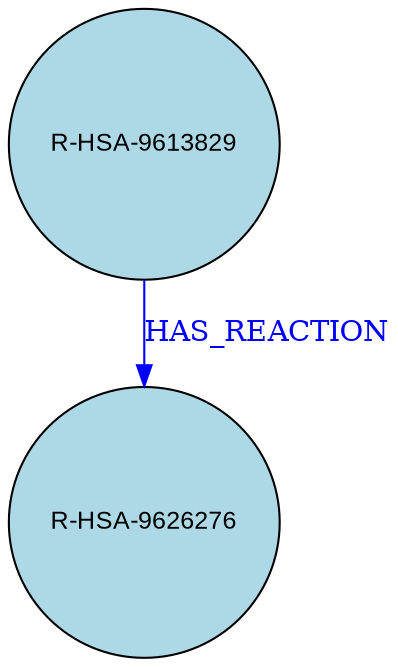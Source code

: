 digraph Pathway_Data_Structure {
    nodesep=1.0;

    node [shape=circle, style=filled, fillcolor=lightblue, fontname="Arial", fontsize=12];

    "R-HSA-9613829" [label="R-HSA-9613829"];
    "R-HSA-9626276" [label="R-HSA-9626276"];

    "R-HSA-9613829" -> "R-HSA-9626276" [label="HAS_REACTION", color=blue, fontcolor=blue];
}
